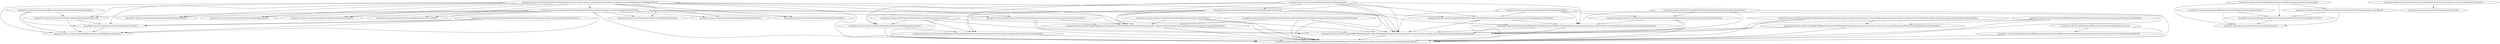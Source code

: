 digraph G {
  "org.apache.commons.math3.exception$NumberIsTooLargeException#NumberIsTooLargeException(org.apache.commons.math3.exception.util.Localizable,java.lang.Number,java.lang.Number,boolean)" -> "org.apache.commons.math3.exception$MathIllegalArgumentException#MathIllegalArgumentException(org.apache.commons.math3.exception.util.Localizable,java.lang.Object[])";
  "org.apache.commons.math3.exception$NumberIsTooLargeException#NumberIsTooLargeException(org.apache.commons.math3.exception.util.Localizable,java.lang.Number,java.lang.Number,boolean)" -> "org.apache.commons.math3.exception$MathIllegalNumberException#MathIllegalNumberException(org.apache.commons.math3.exception.util.Localizable,java.lang.Number,java.lang.Object[])";
  "org.apache.commons.math3.exception$MathIllegalNumberException#MathIllegalNumberException(org.apache.commons.math3.exception.util.Localizable,java.lang.Number,java.lang.Object[])" -> "org.apache.commons.math3.exception$MathIllegalArgumentException#MathIllegalArgumentException(org.apache.commons.math3.exception.util.Localizable,java.lang.Object[])";
  "org.apache.commons.math3.genetics$InvalidRepresentationException#InvalidRepresentationException(org.apache.commons.math3.exception.util.Localizable,java.lang.Object[])" -> "org.apache.commons.math3.exception$MathIllegalArgumentException#MathIllegalArgumentException(org.apache.commons.math3.exception.util.Localizable,java.lang.Object[])";
  "org.apache.commons.math3.exception$NullArgumentException#NullArgumentException()" -> "org.apache.commons.math3.exception$MathIllegalArgumentException#MathIllegalArgumentException(org.apache.commons.math3.exception.util.Localizable,java.lang.Object[])";
  "org.apache.commons.math3.exception$NullArgumentException#NullArgumentException()" -> "org.apache.commons.math3.exception$NullArgumentException#NullArgumentException(org.apache.commons.math3.exception.util.Localizable,java.lang.Object[])";
  "org.apache.commons.math3.exception$NullArgumentException#NullArgumentException(org.apache.commons.math3.exception.util.Localizable,java.lang.Object[])" -> "org.apache.commons.math3.exception$MathIllegalArgumentException#MathIllegalArgumentException(org.apache.commons.math3.exception.util.Localizable,java.lang.Object[])";
  "org.apache.commons.math3.genetics$AbstractListChromosome#AbstractListChromosome(java.util.List)" -> "org.apache.commons.math3.genetics$Chromosome#Chromosome()";
  "org.apache.commons.math3.genetics$GeneticAlgorithm#getRandomGenerator()" -> "org.apache.commons.math3.random$JDKRandomGenerator#JDKRandomGenerator()";
  "org.apache.commons.math3.genetics$GeneticAlgorithm#getRandomGenerator()" -> "org.apache.commons.math3.genetics$GeneticAlgorithm#<clinit>()";
  "org.apache.commons.math3.genetics$GeneticAlgorithm#<clinit>()" -> "org.apache.commons.math3.random$JDKRandomGenerator#JDKRandomGenerator()";
  "org.apache.commons.math3.genetics$ListPopulation#addChromosome(org.apache.commons.math3.genetics.Chromosome)" -> "org.apache.commons.math3.exception$NumberIsTooLargeException#NumberIsTooLargeException(org.apache.commons.math3.exception.util.Localizable,java.lang.Number,java.lang.Number,boolean)";
  "org.apache.commons.math3.genetics$ListPopulation#addChromosome(org.apache.commons.math3.genetics.Chromosome)" -> "org.apache.commons.math3.exception$MathIllegalArgumentException#MathIllegalArgumentException(org.apache.commons.math3.exception.util.Localizable,java.lang.Object[])";
  "org.apache.commons.math3.genetics$ListPopulation#addChromosome(org.apache.commons.math3.genetics.Chromosome)" -> "org.apache.commons.math3.exception$MathIllegalNumberException#MathIllegalNumberException(org.apache.commons.math3.exception.util.Localizable,java.lang.Number,java.lang.Object[])";
  "org.apache.commons.math3.genetics$BinaryChromosome#BinaryChromosome(java.util.List)" -> "org.apache.commons.math3.genetics$AbstractListChromosome#AbstractListChromosome(java.util.List)";
  "org.apache.commons.math3.genetics$BinaryChromosome#BinaryChromosome(java.util.List)" -> "org.apache.commons.math3.genetics$Chromosome#Chromosome()";
  "org.apache.commons.math3.genetics$BinaryChromosome#checkValidity(java.util.List)" -> "org.apache.commons.math3.genetics$InvalidRepresentationException#InvalidRepresentationException(org.apache.commons.math3.exception.util.Localizable,java.lang.Object[])";
  "org.apache.commons.math3.genetics$BinaryChromosome#checkValidity(java.util.List)" -> "org.apache.commons.math3.exception$MathIllegalArgumentException#MathIllegalArgumentException(org.apache.commons.math3.exception.util.Localizable,java.lang.Object[])";
  "org.apache.commons.math3.genetics$BinaryChromosome#BinaryChromosome(java.lang.Integer[])" -> "org.apache.commons.math3.genetics$AbstractListChromosome#AbstractListChromosome(java.util.List)";
  "org.apache.commons.math3.genetics$BinaryChromosome#BinaryChromosome(java.lang.Integer[])" -> "org.apache.commons.math3.genetics$Chromosome#Chromosome()";
  "org.apache.commons.math3.genetics$BinaryChromosome#BinaryChromosome(java.lang.Integer[])" -> "org.apache.commons.math3.genetics$AbstractListChromosome#AbstractListChromosome(java.lang.Object[])";
  "org.apache.commons.math3.genetics$AbstractListChromosome#AbstractListChromosome(java.lang.Object[])" -> "org.apache.commons.math3.genetics$AbstractListChromosome#AbstractListChromosome(java.util.List)";
  "org.apache.commons.math3.genetics$AbstractListChromosome#AbstractListChromosome(java.lang.Object[])" -> "org.apache.commons.math3.genetics$Chromosome#Chromosome()";
  "org.apache.commons.math3.genetics$ListPopulation#setChromosomes(java.util.List)" -> "org.apache.commons.math3.exception$NumberIsTooLargeException#NumberIsTooLargeException(org.apache.commons.math3.exception.util.Localizable,java.lang.Number,java.lang.Number,boolean)";
  "org.apache.commons.math3.genetics$ListPopulation#setChromosomes(java.util.List)" -> "org.apache.commons.math3.exception$NullArgumentException#NullArgumentException()";
  "org.apache.commons.math3.genetics$ListPopulation#setChromosomes(java.util.List)" -> "org.apache.commons.math3.exception$MathIllegalArgumentException#MathIllegalArgumentException(org.apache.commons.math3.exception.util.Localizable,java.lang.Object[])";
  "org.apache.commons.math3.genetics$ListPopulation#setChromosomes(java.util.List)" -> "org.apache.commons.math3.exception$NullArgumentException#NullArgumentException(org.apache.commons.math3.exception.util.Localizable,java.lang.Object[])";
  "org.apache.commons.math3.genetics$ListPopulation#setChromosomes(java.util.List)" -> "org.apache.commons.math3.exception$MathIllegalNumberException#MathIllegalNumberException(org.apache.commons.math3.exception.util.Localizable,java.lang.Number,java.lang.Object[])";
  "org.apache.commons.math3.genetics$BinaryChromosome#randomBinaryRepresentation(int)" -> "org.apache.commons.math3.random$JDKRandomGenerator#JDKRandomGenerator()";
  "org.apache.commons.math3.genetics$BinaryChromosome#randomBinaryRepresentation(int)" -> "org.apache.commons.math3.genetics$GeneticAlgorithm#getRandomGenerator()";
  "org.apache.commons.math3.genetics$BinaryChromosome#randomBinaryRepresentation(int)" -> "org.apache.commons.math3.genetics$GeneticAlgorithm#<clinit>()";
  "org.apache.commons.math3.genetics$ListPopulation#ListPopulation(java.util.List,int)" -> "org.apache.commons.math3.exception$NumberIsTooLargeException#NumberIsTooLargeException(org.apache.commons.math3.exception.util.Localizable,java.lang.Number,java.lang.Number,boolean)";
  "org.apache.commons.math3.genetics$ListPopulation#ListPopulation(java.util.List,int)" -> "org.apache.commons.math3.exception$NullArgumentException#NullArgumentException()";
  "org.apache.commons.math3.genetics$ListPopulation#ListPopulation(java.util.List,int)" -> "org.apache.commons.math3.exception$NumberIsTooSmallException#NumberIsTooSmallException(org.apache.commons.math3.exception.util.Localizable,java.lang.Number,java.lang.Number,boolean)";
  "org.apache.commons.math3.genetics$ListPopulation#ListPopulation(java.util.List,int)" -> "org.apache.commons.math3.exception$NotPositiveException#NotPositiveException(org.apache.commons.math3.exception.util.Localizable,java.lang.Number)";
  "org.apache.commons.math3.genetics$ListPopulation#ListPopulation(java.util.List,int)" -> "org.apache.commons.math3.exception$MathIllegalArgumentException#MathIllegalArgumentException(org.apache.commons.math3.exception.util.Localizable,java.lang.Object[])";
  "org.apache.commons.math3.genetics$ListPopulation#ListPopulation(java.util.List,int)" -> "org.apache.commons.math3.exception$NullArgumentException#NullArgumentException(org.apache.commons.math3.exception.util.Localizable,java.lang.Object[])";
  "org.apache.commons.math3.genetics$ListPopulation#ListPopulation(java.util.List,int)" -> "org.apache.commons.math3.exception$MathIllegalNumberException#MathIllegalNumberException(org.apache.commons.math3.exception.util.Localizable,java.lang.Number,java.lang.Object[])";
  "org.apache.commons.math3.exception$NumberIsTooSmallException#NumberIsTooSmallException(org.apache.commons.math3.exception.util.Localizable,java.lang.Number,java.lang.Number,boolean)" -> "org.apache.commons.math3.exception$MathIllegalArgumentException#MathIllegalArgumentException(org.apache.commons.math3.exception.util.Localizable,java.lang.Object[])";
  "org.apache.commons.math3.exception$NumberIsTooSmallException#NumberIsTooSmallException(org.apache.commons.math3.exception.util.Localizable,java.lang.Number,java.lang.Number,boolean)" -> "org.apache.commons.math3.exception$MathIllegalNumberException#MathIllegalNumberException(org.apache.commons.math3.exception.util.Localizable,java.lang.Number,java.lang.Object[])";
  "org.apache.commons.math3.exception$NotPositiveException#NotPositiveException(org.apache.commons.math3.exception.util.Localizable,java.lang.Number)" -> "org.apache.commons.math3.exception$NumberIsTooSmallException#NumberIsTooSmallException(org.apache.commons.math3.exception.util.Localizable,java.lang.Number,java.lang.Number,boolean)";
  "org.apache.commons.math3.exception$NotPositiveException#NotPositiveException(org.apache.commons.math3.exception.util.Localizable,java.lang.Number)" -> "org.apache.commons.math3.exception$MathIllegalArgumentException#MathIllegalArgumentException(org.apache.commons.math3.exception.util.Localizable,java.lang.Object[])";
  "org.apache.commons.math3.exception$NotPositiveException#NotPositiveException(org.apache.commons.math3.exception.util.Localizable,java.lang.Number)" -> "org.apache.commons.math3.exception$MathIllegalNumberException#MathIllegalNumberException(org.apache.commons.math3.exception.util.Localizable,java.lang.Number,java.lang.Object[])";
  "org.apache.commons.math3.genetics$GeneticAlgorithm#nextGeneration(org.apache.commons.math3.genetics.Population)" -> "org.apache.commons.math3.exception$NumberIsTooLargeException#NumberIsTooLargeException(org.apache.commons.math3.exception.util.Localizable,java.lang.Number,java.lang.Number,boolean)";
  "org.apache.commons.math3.genetics$GeneticAlgorithm#nextGeneration(org.apache.commons.math3.genetics.Population)" -> "org.apache.commons.math3.random$JDKRandomGenerator#JDKRandomGenerator()";
  "org.apache.commons.math3.genetics$GeneticAlgorithm#nextGeneration(org.apache.commons.math3.genetics.Population)" -> "org.apache.commons.math3.genetics$ListPopulation#getPopulationLimit()";
  "org.apache.commons.math3.genetics$GeneticAlgorithm#nextGeneration(org.apache.commons.math3.genetics.Population)" -> "org.apache.commons.math3.genetics$GeneticAlgorithm#getRandomGenerator()";
  "org.apache.commons.math3.genetics$GeneticAlgorithm#nextGeneration(org.apache.commons.math3.genetics.Population)" -> "org.apache.commons.math3.genetics$ListPopulation#addChromosome(org.apache.commons.math3.genetics.Chromosome)";
  "org.apache.commons.math3.genetics$GeneticAlgorithm#nextGeneration(org.apache.commons.math3.genetics.Population)" -> "org.apache.commons.math3.genetics$GeneticAlgorithm#getMutationPolicy()";
  "org.apache.commons.math3.genetics$GeneticAlgorithm#nextGeneration(org.apache.commons.math3.genetics.Population)" -> "org.apache.commons.math3.genetics$GeneticAlgorithm#getMutationRate()";
  "org.apache.commons.math3.genetics$GeneticAlgorithm#nextGeneration(org.apache.commons.math3.genetics.Population)" -> "org.apache.commons.math3.genetics$GeneticAlgorithm#getSelectionPolicy()";
  "org.apache.commons.math3.genetics$GeneticAlgorithm#nextGeneration(org.apache.commons.math3.genetics.Population)" -> "org.apache.commons.math3.genetics$ListPopulation#getPopulationSize()";
  "org.apache.commons.math3.genetics$GeneticAlgorithm#nextGeneration(org.apache.commons.math3.genetics.Population)" -> "org.apache.commons.math3.genetics$GeneticAlgorithm#getCrossoverPolicy()";
  "org.apache.commons.math3.genetics$GeneticAlgorithm#nextGeneration(org.apache.commons.math3.genetics.Population)" -> "org.apache.commons.math3.genetics$GeneticAlgorithm#getCrossoverRate()";
  "org.apache.commons.math3.genetics$GeneticAlgorithm#nextGeneration(org.apache.commons.math3.genetics.Population)" -> "org.apache.commons.math3.exception$MathIllegalArgumentException#MathIllegalArgumentException(org.apache.commons.math3.exception.util.Localizable,java.lang.Object[])";
  "org.apache.commons.math3.genetics$GeneticAlgorithm#nextGeneration(org.apache.commons.math3.genetics.Population)" -> "org.apache.commons.math3.exception$MathIllegalNumberException#MathIllegalNumberException(org.apache.commons.math3.exception.util.Localizable,java.lang.Number,java.lang.Object[])";
  "org.apache.commons.math3.genetics$GeneticAlgorithm#nextGeneration(org.apache.commons.math3.genetics.Population)" -> "org.apache.commons.math3.genetics$GeneticAlgorithm#<clinit>()";
  "org.apache.commons.math3.genetics$GeneticAlgorithm#evolve(org.apache.commons.math3.genetics.Population,org.apache.commons.math3.genetics.StoppingCondition)" -> "org.apache.commons.math3.exception$NumberIsTooLargeException#NumberIsTooLargeException(org.apache.commons.math3.exception.util.Localizable,java.lang.Number,java.lang.Number,boolean)";
  "org.apache.commons.math3.genetics$GeneticAlgorithm#evolve(org.apache.commons.math3.genetics.Population,org.apache.commons.math3.genetics.StoppingCondition)" -> "org.apache.commons.math3.random$JDKRandomGenerator#JDKRandomGenerator()";
  "org.apache.commons.math3.genetics$GeneticAlgorithm#evolve(org.apache.commons.math3.genetics.Population,org.apache.commons.math3.genetics.StoppingCondition)" -> "org.apache.commons.math3.genetics$ListPopulation#getPopulationLimit()";
  "org.apache.commons.math3.genetics$GeneticAlgorithm#evolve(org.apache.commons.math3.genetics.Population,org.apache.commons.math3.genetics.StoppingCondition)" -> "org.apache.commons.math3.genetics$GeneticAlgorithm#getRandomGenerator()";
  "org.apache.commons.math3.genetics$GeneticAlgorithm#evolve(org.apache.commons.math3.genetics.Population,org.apache.commons.math3.genetics.StoppingCondition)" -> "org.apache.commons.math3.genetics$ListPopulation#addChromosome(org.apache.commons.math3.genetics.Chromosome)";
  "org.apache.commons.math3.genetics$GeneticAlgorithm#evolve(org.apache.commons.math3.genetics.Population,org.apache.commons.math3.genetics.StoppingCondition)" -> "org.apache.commons.math3.genetics$GeneticAlgorithm#getMutationPolicy()";
  "org.apache.commons.math3.genetics$GeneticAlgorithm#evolve(org.apache.commons.math3.genetics.Population,org.apache.commons.math3.genetics.StoppingCondition)" -> "org.apache.commons.math3.genetics$GeneticAlgorithm#getMutationRate()";
  "org.apache.commons.math3.genetics$GeneticAlgorithm#evolve(org.apache.commons.math3.genetics.Population,org.apache.commons.math3.genetics.StoppingCondition)" -> "org.apache.commons.math3.genetics$GeneticAlgorithm#getSelectionPolicy()";
  "org.apache.commons.math3.genetics$GeneticAlgorithm#evolve(org.apache.commons.math3.genetics.Population,org.apache.commons.math3.genetics.StoppingCondition)" -> "org.apache.commons.math3.genetics$ListPopulation#getPopulationSize()";
  "org.apache.commons.math3.genetics$GeneticAlgorithm#evolve(org.apache.commons.math3.genetics.Population,org.apache.commons.math3.genetics.StoppingCondition)" -> "org.apache.commons.math3.genetics$GeneticAlgorithm#getCrossoverPolicy()";
  "org.apache.commons.math3.genetics$GeneticAlgorithm#evolve(org.apache.commons.math3.genetics.Population,org.apache.commons.math3.genetics.StoppingCondition)" -> "org.apache.commons.math3.genetics$GeneticAlgorithm#getCrossoverRate()";
  "org.apache.commons.math3.genetics$GeneticAlgorithm#evolve(org.apache.commons.math3.genetics.Population,org.apache.commons.math3.genetics.StoppingCondition)" -> "org.apache.commons.math3.genetics$GeneticAlgorithm#nextGeneration(org.apache.commons.math3.genetics.Population)";
  "org.apache.commons.math3.genetics$GeneticAlgorithm#evolve(org.apache.commons.math3.genetics.Population,org.apache.commons.math3.genetics.StoppingCondition)" -> "org.apache.commons.math3.exception$MathIllegalArgumentException#MathIllegalArgumentException(org.apache.commons.math3.exception.util.Localizable,java.lang.Object[])";
  "org.apache.commons.math3.genetics$GeneticAlgorithm#evolve(org.apache.commons.math3.genetics.Population,org.apache.commons.math3.genetics.StoppingCondition)" -> "org.apache.commons.math3.exception$MathIllegalNumberException#MathIllegalNumberException(org.apache.commons.math3.exception.util.Localizable,java.lang.Number,java.lang.Object[])";
  "org.apache.commons.math3.genetics$GeneticAlgorithm#evolve(org.apache.commons.math3.genetics.Population,org.apache.commons.math3.genetics.StoppingCondition)" -> "org.apache.commons.math3.genetics$GeneticAlgorithm#<clinit>()";
  "org.apache.commons.math3.exception$NumberIsTooSmallException#NumberIsTooSmallException(java.lang.Number,java.lang.Number,boolean)" -> "org.apache.commons.math3.exception$NumberIsTooSmallException#NumberIsTooSmallException(org.apache.commons.math3.exception.util.Localizable,java.lang.Number,java.lang.Number,boolean)";
  "org.apache.commons.math3.exception$NumberIsTooSmallException#NumberIsTooSmallException(java.lang.Number,java.lang.Number,boolean)" -> "org.apache.commons.math3.exception$MathIllegalArgumentException#MathIllegalArgumentException(org.apache.commons.math3.exception.util.Localizable,java.lang.Object[])";
  "org.apache.commons.math3.exception$NumberIsTooSmallException#NumberIsTooSmallException(java.lang.Number,java.lang.Number,boolean)" -> "org.apache.commons.math3.exception$MathIllegalNumberException#MathIllegalNumberException(org.apache.commons.math3.exception.util.Localizable,java.lang.Number,java.lang.Object[])";
  "org.apache.commons.math3.genetics$ListPopulation#addChromosomes(java.util.Collection)" -> "org.apache.commons.math3.exception$NumberIsTooLargeException#NumberIsTooLargeException(org.apache.commons.math3.exception.util.Localizable,java.lang.Number,java.lang.Number,boolean)";
  "org.apache.commons.math3.genetics$ListPopulation#addChromosomes(java.util.Collection)" -> "org.apache.commons.math3.exception$MathIllegalArgumentException#MathIllegalArgumentException(org.apache.commons.math3.exception.util.Localizable,java.lang.Object[])";
  "org.apache.commons.math3.genetics$ListPopulation#addChromosomes(java.util.Collection)" -> "org.apache.commons.math3.exception$MathIllegalNumberException#MathIllegalNumberException(org.apache.commons.math3.exception.util.Localizable,java.lang.Number,java.lang.Object[])";
  "org.apache.commons.math3.genetics$GeneticAlgorithm#GeneticAlgorithm(org.apache.commons.math3.genetics.CrossoverPolicy,double,org.apache.commons.math3.genetics.MutationPolicy,double,org.apache.commons.math3.genetics.SelectionPolicy)" -> "org.apache.commons.math3.exception$OutOfRangeException#OutOfRangeException(org.apache.commons.math3.exception.util.Localizable,java.lang.Number,java.lang.Number,java.lang.Number)";
  "org.apache.commons.math3.genetics$GeneticAlgorithm#GeneticAlgorithm(org.apache.commons.math3.genetics.CrossoverPolicy,double,org.apache.commons.math3.genetics.MutationPolicy,double,org.apache.commons.math3.genetics.SelectionPolicy)" -> "org.apache.commons.math3.exception$MathIllegalArgumentException#MathIllegalArgumentException(org.apache.commons.math3.exception.util.Localizable,java.lang.Object[])";
  "org.apache.commons.math3.genetics$GeneticAlgorithm#GeneticAlgorithm(org.apache.commons.math3.genetics.CrossoverPolicy,double,org.apache.commons.math3.genetics.MutationPolicy,double,org.apache.commons.math3.genetics.SelectionPolicy)" -> "org.apache.commons.math3.exception$MathIllegalNumberException#MathIllegalNumberException(org.apache.commons.math3.exception.util.Localizable,java.lang.Number,java.lang.Object[])";
  "org.apache.commons.math3.exception$OutOfRangeException#OutOfRangeException(org.apache.commons.math3.exception.util.Localizable,java.lang.Number,java.lang.Number,java.lang.Number)" -> "org.apache.commons.math3.exception$MathIllegalArgumentException#MathIllegalArgumentException(org.apache.commons.math3.exception.util.Localizable,java.lang.Object[])";
  "org.apache.commons.math3.exception$OutOfRangeException#OutOfRangeException(org.apache.commons.math3.exception.util.Localizable,java.lang.Number,java.lang.Number,java.lang.Number)" -> "org.apache.commons.math3.exception$MathIllegalNumberException#MathIllegalNumberException(org.apache.commons.math3.exception.util.Localizable,java.lang.Number,java.lang.Object[])";
  "org.apache.commons.math3.exception$OutOfRangeException#OutOfRangeException(java.lang.Number,java.lang.Number,java.lang.Number)" -> "org.apache.commons.math3.exception$OutOfRangeException#OutOfRangeException(org.apache.commons.math3.exception.util.Localizable,java.lang.Number,java.lang.Number,java.lang.Number)";
  "org.apache.commons.math3.exception$OutOfRangeException#OutOfRangeException(java.lang.Number,java.lang.Number,java.lang.Number)" -> "org.apache.commons.math3.exception$MathIllegalArgumentException#MathIllegalArgumentException(org.apache.commons.math3.exception.util.Localizable,java.lang.Object[])";
  "org.apache.commons.math3.exception$OutOfRangeException#OutOfRangeException(java.lang.Number,java.lang.Number,java.lang.Number)" -> "org.apache.commons.math3.exception$MathIllegalNumberException#MathIllegalNumberException(org.apache.commons.math3.exception.util.Localizable,java.lang.Number,java.lang.Object[])";
  "org.apache.commons.math3.genetics$ListPopulation#ListPopulation(int)" -> "org.apache.commons.math3.exception$NumberIsTooLargeException#NumberIsTooLargeException(org.apache.commons.math3.exception.util.Localizable,java.lang.Number,java.lang.Number,boolean)";
  "org.apache.commons.math3.genetics$ListPopulation#ListPopulation(int)" -> "org.apache.commons.math3.exception$NullArgumentException#NullArgumentException()";
  "org.apache.commons.math3.genetics$ListPopulation#ListPopulation(int)" -> "org.apache.commons.math3.genetics$ListPopulation#ListPopulation(java.util.List,int)";
  "org.apache.commons.math3.genetics$ListPopulation#ListPopulation(int)" -> "org.apache.commons.math3.exception$NumberIsTooSmallException#NumberIsTooSmallException(org.apache.commons.math3.exception.util.Localizable,java.lang.Number,java.lang.Number,boolean)";
  "org.apache.commons.math3.genetics$ListPopulation#ListPopulation(int)" -> "org.apache.commons.math3.exception$NotPositiveException#NotPositiveException(org.apache.commons.math3.exception.util.Localizable,java.lang.Number)";
  "org.apache.commons.math3.genetics$ListPopulation#ListPopulation(int)" -> "org.apache.commons.math3.exception$MathIllegalArgumentException#MathIllegalArgumentException(org.apache.commons.math3.exception.util.Localizable,java.lang.Object[])";
  "org.apache.commons.math3.genetics$ListPopulation#ListPopulation(int)" -> "org.apache.commons.math3.exception$NullArgumentException#NullArgumentException(org.apache.commons.math3.exception.util.Localizable,java.lang.Object[])";
  "org.apache.commons.math3.genetics$ListPopulation#ListPopulation(int)" -> "org.apache.commons.math3.exception$MathIllegalNumberException#MathIllegalNumberException(org.apache.commons.math3.exception.util.Localizable,java.lang.Number,java.lang.Object[])";
  "org.apache.commons.math3.exception$NotPositiveException#NotPositiveException(java.lang.Number)" -> "org.apache.commons.math3.exception$NumberIsTooSmallException#NumberIsTooSmallException(org.apache.commons.math3.exception.util.Localizable,java.lang.Number,java.lang.Number,boolean)";
  "org.apache.commons.math3.exception$NotPositiveException#NotPositiveException(java.lang.Number)" -> "org.apache.commons.math3.exception$NumberIsTooSmallException#NumberIsTooSmallException(java.lang.Number,java.lang.Number,boolean)";
  "org.apache.commons.math3.exception$NotPositiveException#NotPositiveException(java.lang.Number)" -> "org.apache.commons.math3.exception$MathIllegalArgumentException#MathIllegalArgumentException(org.apache.commons.math3.exception.util.Localizable,java.lang.Object[])";
  "org.apache.commons.math3.exception$NotPositiveException#NotPositiveException(java.lang.Number)" -> "org.apache.commons.math3.exception$MathIllegalNumberException#MathIllegalNumberException(org.apache.commons.math3.exception.util.Localizable,java.lang.Number,java.lang.Object[])";
  "org.apache.commons.math3.genetics$Chromosome#findSameChromosome(org.apache.commons.math3.genetics.Population)" -> "org.apache.commons.math3.genetics$ListPopulation#iterator()";
  "org.apache.commons.math3.genetics$GeneticAlgorithm#setRandomGenerator(org.apache.commons.math3.random.RandomGenerator)" -> "org.apache.commons.math3.random$JDKRandomGenerator#JDKRandomGenerator()";
  "org.apache.commons.math3.genetics$GeneticAlgorithm#setRandomGenerator(org.apache.commons.math3.random.RandomGenerator)" -> "org.apache.commons.math3.genetics$GeneticAlgorithm#<clinit>()";
  "org.apache.commons.math3.genetics$ListPopulation#setPopulationLimit(int)" -> "org.apache.commons.math3.exception$NumberIsTooSmallException#NumberIsTooSmallException(org.apache.commons.math3.exception.util.Localizable,java.lang.Number,java.lang.Number,boolean)";
  "org.apache.commons.math3.genetics$ListPopulation#setPopulationLimit(int)" -> "org.apache.commons.math3.exception$NumberIsTooSmallException#NumberIsTooSmallException(java.lang.Number,java.lang.Number,boolean)";
  "org.apache.commons.math3.genetics$ListPopulation#setPopulationLimit(int)" -> "org.apache.commons.math3.exception$NotPositiveException#NotPositiveException(org.apache.commons.math3.exception.util.Localizable,java.lang.Number)";
  "org.apache.commons.math3.genetics$ListPopulation#setPopulationLimit(int)" -> "org.apache.commons.math3.exception$MathIllegalArgumentException#MathIllegalArgumentException(org.apache.commons.math3.exception.util.Localizable,java.lang.Object[])";
  "org.apache.commons.math3.genetics$ListPopulation#setPopulationLimit(int)" -> "org.apache.commons.math3.exception$MathIllegalNumberException#MathIllegalNumberException(org.apache.commons.math3.exception.util.Localizable,java.lang.Number,java.lang.Object[])";
  "org.apache.commons.math3.exception$NumberIsTooLargeException#NumberIsTooLargeException(java.lang.Number,java.lang.Number,boolean)" -> "org.apache.commons.math3.exception$NumberIsTooLargeException#NumberIsTooLargeException(org.apache.commons.math3.exception.util.Localizable,java.lang.Number,java.lang.Number,boolean)";
  "org.apache.commons.math3.exception$NumberIsTooLargeException#NumberIsTooLargeException(java.lang.Number,java.lang.Number,boolean)" -> "org.apache.commons.math3.exception$MathIllegalArgumentException#MathIllegalArgumentException(org.apache.commons.math3.exception.util.Localizable,java.lang.Object[])";
  "org.apache.commons.math3.exception$NumberIsTooLargeException#NumberIsTooLargeException(java.lang.Number,java.lang.Number,boolean)" -> "org.apache.commons.math3.exception$MathIllegalNumberException#MathIllegalNumberException(org.apache.commons.math3.exception.util.Localizable,java.lang.Number,java.lang.Object[])";
}
